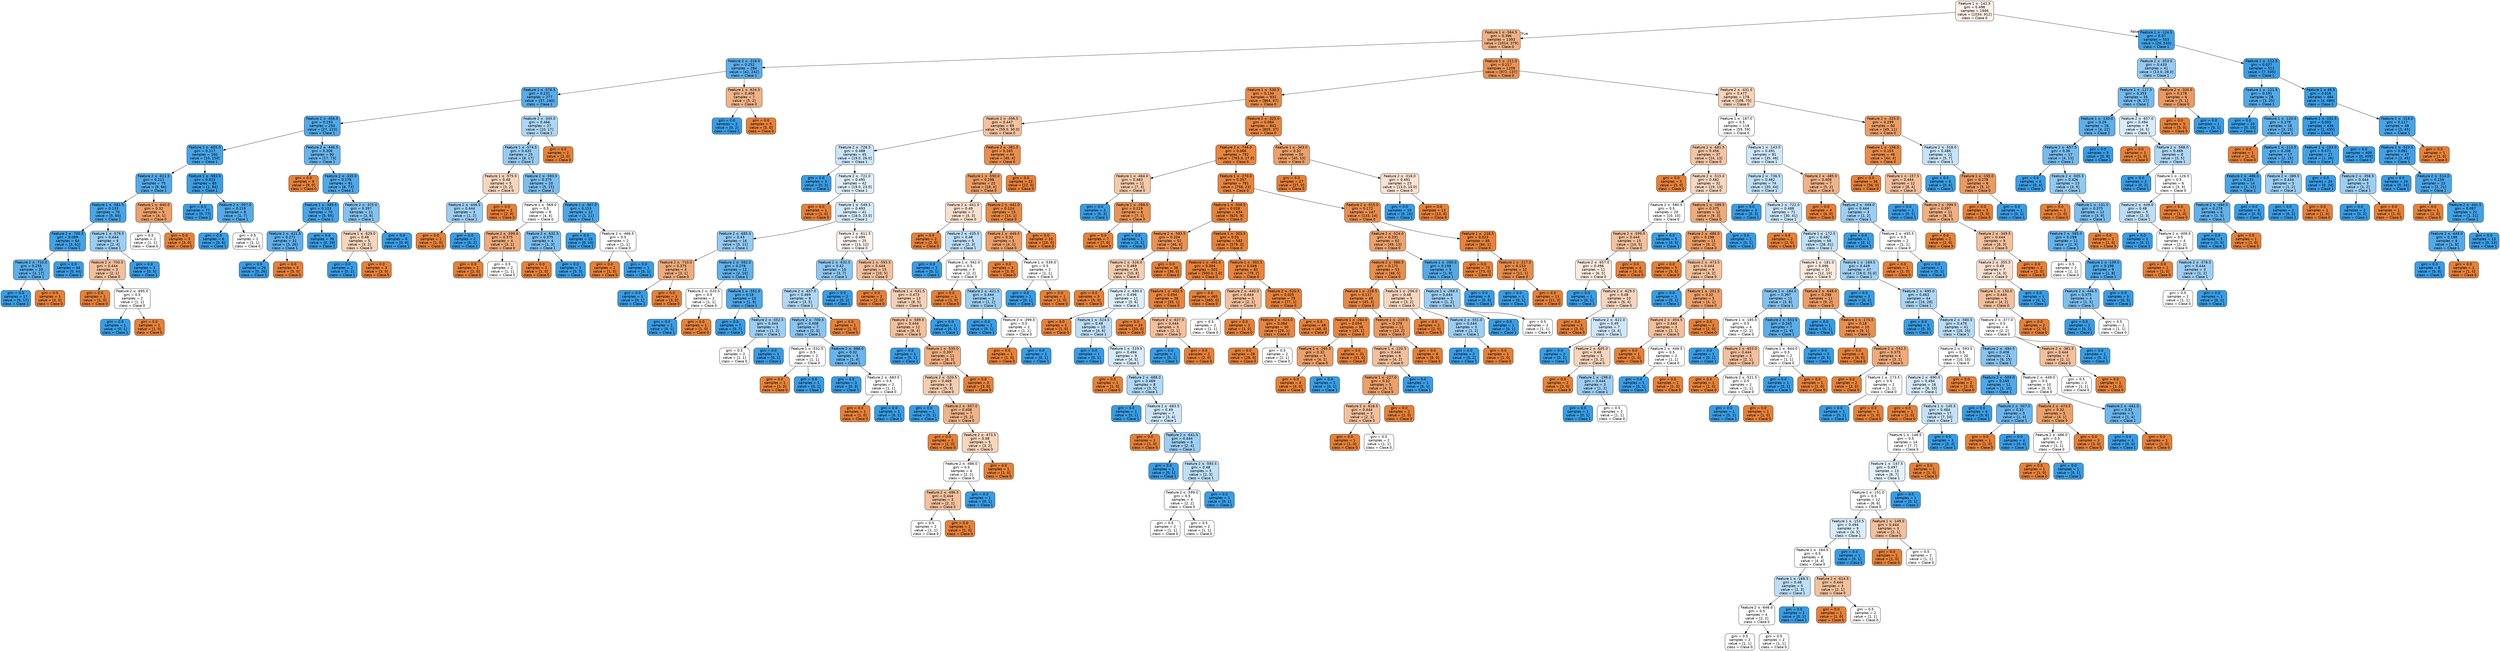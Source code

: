 digraph Tree {
node [shape=box, style="filled, rounded", color="black", fontname="helvetica"] ;
edge [fontname="helvetica"] ;
0 [label=<Feature 1 &le; -141.5<br/>gini = 0.498<br/>samples = 1946<br/>value = [1034, 912]<br/>class = Clase 0>, fillcolor="#fcf0e8"] ;
1 [label=<Feature 1 &le; -564.5<br/>gini = 0.396<br/>samples = 1393<br/>value = [1014, 379]<br/>class = Clase 0>, fillcolor="#efb083"] ;
0 -> 1 [labeldistance=2.5, labelangle=45, headlabel="True"] ;
2 [label=<Feature 2 &le; -318.0<br/>gini = 0.252<br/>samples = 284<br/>value = [42, 242]<br/>class = Clase 1>, fillcolor="#5baeea"] ;
1 -> 2 ;
3 [label=<Feature 1 &le; -576.5<br/>gini = 0.231<br/>samples = 277<br/>value = [37, 240]<br/>class = Clase 1>, fillcolor="#58ace9"] ;
2 -> 3 ;
4 [label=<Feature 2 &le; -456.5<br/>gini = 0.193<br/>samples = 250<br/>value = [27, 223]<br/>class = Clase 1>, fillcolor="#51a9e8"] ;
3 -> 4 ;
5 [label=<Feature 2 &le; -605.0<br/>gini = 0.117<br/>samples = 160<br/>value = [10, 150]<br/>class = Clase 1>, fillcolor="#46a4e7"] ;
4 -> 5 ;
6 [label=<Feature 2 &le; -611.5<br/>gini = 0.211<br/>samples = 75<br/>value = [9, 66]<br/>class = Clase 1>, fillcolor="#54aae9"] ;
5 -> 6 ;
7 [label=<Feature 1 &le; -581.5<br/>gini = 0.133<br/>samples = 70<br/>value = [5, 65]<br/>class = Clase 1>, fillcolor="#48a5e7"] ;
6 -> 7 ;
8 [label=<Feature 2 &le; -700.5<br/>gini = 0.089<br/>samples = 64<br/>value = [3, 61]<br/>class = Clase 1>, fillcolor="#43a2e6"] ;
7 -> 8 ;
9 [label=<Feature 2 &le; -710.0<br/>gini = 0.255<br/>samples = 20<br/>value = [3, 17]<br/>class = Clase 1>, fillcolor="#5caeea"] ;
8 -> 9 ;
10 [label=<gini = 0.0<br/>samples = 17<br/>value = [0, 17]<br/>class = Clase 1>, fillcolor="#399de5"] ;
9 -> 10 ;
11 [label=<gini = 0.0<br/>samples = 3<br/>value = [3, 0]<br/>class = Clase 0>, fillcolor="#e58139"] ;
9 -> 11 ;
12 [label=<gini = 0.0<br/>samples = 44<br/>value = [0, 44]<br/>class = Clase 1>, fillcolor="#399de5"] ;
8 -> 12 ;
13 [label=<Feature 1 &le; -579.5<br/>gini = 0.444<br/>samples = 6<br/>value = [2, 4]<br/>class = Clase 1>, fillcolor="#9ccef2"] ;
7 -> 13 ;
14 [label=<Feature 2 &le; -700.5<br/>gini = 0.444<br/>samples = 3<br/>value = [2, 1]<br/>class = Clase 0>, fillcolor="#f2c09c"] ;
13 -> 14 ;
15 [label=<gini = 0.0<br/>samples = 1<br/>value = [1, 0]<br/>class = Clase 0>, fillcolor="#e58139"] ;
14 -> 15 ;
16 [label=<Feature 2 &le; -695.0<br/>gini = 0.5<br/>samples = 2<br/>value = [1, 1]<br/>class = Clase 0>, fillcolor="#ffffff"] ;
14 -> 16 ;
17 [label=<gini = 0.0<br/>samples = 1<br/>value = [0, 1]<br/>class = Clase 1>, fillcolor="#399de5"] ;
16 -> 17 ;
18 [label=<gini = 0.0<br/>samples = 1<br/>value = [1, 0]<br/>class = Clase 0>, fillcolor="#e58139"] ;
16 -> 18 ;
19 [label=<gini = 0.0<br/>samples = 3<br/>value = [0, 3]<br/>class = Clase 1>, fillcolor="#399de5"] ;
13 -> 19 ;
20 [label=<Feature 1 &le; -640.0<br/>gini = 0.32<br/>samples = 5<br/>value = [4, 1]<br/>class = Clase 0>, fillcolor="#eca06a"] ;
6 -> 20 ;
21 [label=<gini = 0.5<br/>samples = 2<br/>value = [1, 1]<br/>class = Clase 0>, fillcolor="#ffffff"] ;
20 -> 21 ;
22 [label=<gini = 0.0<br/>samples = 3<br/>value = [3, 0]<br/>class = Clase 0>, fillcolor="#e58139"] ;
20 -> 22 ;
23 [label=<Feature 1 &le; -583.5<br/>gini = 0.023<br/>samples = 85<br/>value = [1, 84]<br/>class = Clase 1>, fillcolor="#3b9ee5"] ;
5 -> 23 ;
24 [label=<gini = 0.0<br/>samples = 77<br/>value = [0, 77]<br/>class = Clase 1>, fillcolor="#399de5"] ;
23 -> 24 ;
25 [label=<Feature 2 &le; -507.0<br/>gini = 0.219<br/>samples = 8<br/>value = [1, 7]<br/>class = Clase 1>, fillcolor="#55abe9"] ;
23 -> 25 ;
26 [label=<gini = 0.0<br/>samples = 6<br/>value = [0, 6]<br/>class = Clase 1>, fillcolor="#399de5"] ;
25 -> 26 ;
27 [label=<gini = 0.5<br/>samples = 2<br/>value = [1, 1]<br/>class = Clase 0>, fillcolor="#ffffff"] ;
25 -> 27 ;
28 [label=<Feature 2 &le; -446.5<br/>gini = 0.306<br/>samples = 90<br/>value = [17, 73]<br/>class = Clase 1>, fillcolor="#67b4eb"] ;
4 -> 28 ;
29 [label=<gini = 0.0<br/>samples = 9<br/>value = [9, 0]<br/>class = Clase 0>, fillcolor="#e58139"] ;
28 -> 29 ;
30 [label=<Feature 2 &le; -335.0<br/>gini = 0.178<br/>samples = 81<br/>value = [8, 73]<br/>class = Clase 1>, fillcolor="#4fa8e8"] ;
28 -> 30 ;
31 [label=<Feature 2 &le; -399.5<br/>gini = 0.133<br/>samples = 70<br/>value = [5, 65]<br/>class = Clase 1>, fillcolor="#48a5e7"] ;
30 -> 31 ;
32 [label=<Feature 2 &le; -421.5<br/>gini = 0.271<br/>samples = 31<br/>value = [5, 26]<br/>class = Clase 1>, fillcolor="#5fb0ea"] ;
31 -> 32 ;
33 [label=<gini = 0.0<br/>samples = 26<br/>value = [0, 26]<br/>class = Clase 1>, fillcolor="#399de5"] ;
32 -> 33 ;
34 [label=<gini = 0.0<br/>samples = 5<br/>value = [5, 0]<br/>class = Clase 0>, fillcolor="#e58139"] ;
32 -> 34 ;
35 [label=<gini = 0.0<br/>samples = 39<br/>value = [0, 39]<br/>class = Clase 1>, fillcolor="#399de5"] ;
31 -> 35 ;
36 [label=<Feature 2 &le; -325.0<br/>gini = 0.397<br/>samples = 11<br/>value = [3, 8]<br/>class = Clase 1>, fillcolor="#83c2ef"] ;
30 -> 36 ;
37 [label=<Feature 1 &le; -629.0<br/>gini = 0.48<br/>samples = 5<br/>value = [3, 2]<br/>class = Clase 0>, fillcolor="#f6d5bd"] ;
36 -> 37 ;
38 [label=<gini = 0.0<br/>samples = 2<br/>value = [0, 2]<br/>class = Clase 1>, fillcolor="#399de5"] ;
37 -> 38 ;
39 [label=<gini = 0.0<br/>samples = 3<br/>value = [3, 0]<br/>class = Clase 0>, fillcolor="#e58139"] ;
37 -> 39 ;
40 [label=<gini = 0.0<br/>samples = 6<br/>value = [0, 6]<br/>class = Clase 1>, fillcolor="#399de5"] ;
36 -> 40 ;
41 [label=<Feature 2 &le; -345.0<br/>gini = 0.466<br/>samples = 27<br/>value = [10, 17]<br/>class = Clase 1>, fillcolor="#add7f4"] ;
3 -> 41 ;
42 [label=<Feature 1 &le; -574.5<br/>gini = 0.435<br/>samples = 25<br/>value = [8, 17]<br/>class = Clase 1>, fillcolor="#96cbf1"] ;
41 -> 42 ;
43 [label=<Feature 1 &le; -575.5<br/>gini = 0.48<br/>samples = 5<br/>value = [3, 2]<br/>class = Clase 0>, fillcolor="#f6d5bd"] ;
42 -> 43 ;
44 [label=<Feature 2 &le; -446.5<br/>gini = 0.444<br/>samples = 3<br/>value = [1, 2]<br/>class = Clase 1>, fillcolor="#9ccef2"] ;
43 -> 44 ;
45 [label=<gini = 0.0<br/>samples = 1<br/>value = [1, 0]<br/>class = Clase 0>, fillcolor="#e58139"] ;
44 -> 45 ;
46 [label=<gini = 0.0<br/>samples = 2<br/>value = [0, 2]<br/>class = Clase 1>, fillcolor="#399de5"] ;
44 -> 46 ;
47 [label=<gini = 0.0<br/>samples = 2<br/>value = [2, 0]<br/>class = Clase 0>, fillcolor="#e58139"] ;
43 -> 47 ;
48 [label=<Feature 2 &le; -593.5<br/>gini = 0.375<br/>samples = 20<br/>value = [5, 15]<br/>class = Clase 1>, fillcolor="#7bbeee"] ;
42 -> 48 ;
49 [label=<Feature 1 &le; -569.0<br/>gini = 0.5<br/>samples = 8<br/>value = [4, 4]<br/>class = Clase 0>, fillcolor="#ffffff"] ;
48 -> 49 ;
50 [label=<Feature 2 &le; -599.0<br/>gini = 0.375<br/>samples = 4<br/>value = [3, 1]<br/>class = Clase 0>, fillcolor="#eeab7b"] ;
49 -> 50 ;
51 [label=<gini = 0.0<br/>samples = 2<br/>value = [2, 0]<br/>class = Clase 0>, fillcolor="#e58139"] ;
50 -> 51 ;
52 [label=<gini = 0.5<br/>samples = 2<br/>value = [1, 1]<br/>class = Clase 0>, fillcolor="#ffffff"] ;
50 -> 52 ;
53 [label=<Feature 2 &le; -632.5<br/>gini = 0.375<br/>samples = 4<br/>value = [1, 3]<br/>class = Clase 1>, fillcolor="#7bbeee"] ;
49 -> 53 ;
54 [label=<gini = 0.0<br/>samples = 1<br/>value = [1, 0]<br/>class = Clase 0>, fillcolor="#e58139"] ;
53 -> 54 ;
55 [label=<gini = 0.0<br/>samples = 3<br/>value = [0, 3]<br/>class = Clase 1>, fillcolor="#399de5"] ;
53 -> 55 ;
56 [label=<Feature 1 &le; -567.0<br/>gini = 0.153<br/>samples = 12<br/>value = [1, 11]<br/>class = Clase 1>, fillcolor="#4ba6e7"] ;
48 -> 56 ;
57 [label=<gini = 0.0<br/>samples = 10<br/>value = [0, 10]<br/>class = Clase 1>, fillcolor="#399de5"] ;
56 -> 57 ;
58 [label=<Feature 2 &le; -466.5<br/>gini = 0.5<br/>samples = 2<br/>value = [1, 1]<br/>class = Clase 0>, fillcolor="#ffffff"] ;
56 -> 58 ;
59 [label=<gini = 0.0<br/>samples = 1<br/>value = [1, 0]<br/>class = Clase 0>, fillcolor="#e58139"] ;
58 -> 59 ;
60 [label=<gini = 0.0<br/>samples = 1<br/>value = [0, 1]<br/>class = Clase 1>, fillcolor="#399de5"] ;
58 -> 60 ;
61 [label=<gini = 0.0<br/>samples = 2<br/>value = [2, 0]<br/>class = Clase 0>, fillcolor="#e58139"] ;
41 -> 61 ;
62 [label=<Feature 1 &le; -624.5<br/>gini = 0.408<br/>samples = 7<br/>value = [5, 2]<br/>class = Clase 0>, fillcolor="#efb388"] ;
2 -> 62 ;
63 [label=<gini = 0.0<br/>samples = 2<br/>value = [0, 2]<br/>class = Clase 1>, fillcolor="#399de5"] ;
62 -> 63 ;
64 [label=<gini = 0.0<br/>samples = 5<br/>value = [5, 0]<br/>class = Clase 0>, fillcolor="#e58139"] ;
62 -> 64 ;
65 [label=<Feature 1 &le; -211.5<br/>gini = 0.217<br/>samples = 1109<br/>value = [972, 137]<br/>class = Clase 0>, fillcolor="#e99355"] ;
1 -> 65 ;
66 [label=<Feature 1 &le; -530.5<br/>gini = 0.134<br/>samples = 931<br/>value = [864, 67]<br/>class = Clase 0>, fillcolor="#e78b48"] ;
65 -> 66 ;
67 [label=<Feature 2 &le; -456.5<br/>gini = 0.447<br/>samples = 89<br/>value = [59.0, 30.0]<br/>class = Clase 0>, fillcolor="#f2c19e"] ;
66 -> 67 ;
68 [label=<Feature 2 &le; -728.5<br/>gini = 0.488<br/>samples = 45<br/>value = [19.0, 26.0]<br/>class = Clase 1>, fillcolor="#cae5f8"] ;
67 -> 68 ;
69 [label=<gini = 0.0<br/>samples = 3<br/>value = [0, 3]<br/>class = Clase 1>, fillcolor="#399de5"] ;
68 -> 69 ;
70 [label=<Feature 2 &le; -722.0<br/>gini = 0.495<br/>samples = 42<br/>value = [19.0, 23.0]<br/>class = Clase 1>, fillcolor="#ddeefa"] ;
68 -> 70 ;
71 [label=<gini = 0.0<br/>samples = 1<br/>value = [1, 0]<br/>class = Clase 0>, fillcolor="#e58139"] ;
70 -> 71 ;
72 [label=<Feature 1 &le; -549.5<br/>gini = 0.493<br/>samples = 41<br/>value = [18.0, 23.0]<br/>class = Clase 1>, fillcolor="#d4eaf9"] ;
70 -> 72 ;
73 [label=<Feature 2 &le; -685.0<br/>gini = 0.43<br/>samples = 16<br/>value = [5, 11]<br/>class = Clase 1>, fillcolor="#93caf1"] ;
72 -> 73 ;
74 [label=<Feature 2 &le; -710.0<br/>gini = 0.375<br/>samples = 4<br/>value = [3, 1]<br/>class = Clase 0>, fillcolor="#eeab7b"] ;
73 -> 74 ;
75 [label=<gini = 0.0<br/>samples = 1<br/>value = [0, 1]<br/>class = Clase 1>, fillcolor="#399de5"] ;
74 -> 75 ;
76 [label=<gini = 0.0<br/>samples = 3<br/>value = [3, 0]<br/>class = Clase 0>, fillcolor="#e58139"] ;
74 -> 76 ;
77 [label=<Feature 1 &le; -562.0<br/>gini = 0.278<br/>samples = 12<br/>value = [2, 10]<br/>class = Clase 1>, fillcolor="#61b1ea"] ;
73 -> 77 ;
78 [label=<Feature 2 &le; -520.5<br/>gini = 0.5<br/>samples = 2<br/>value = [1, 1]<br/>class = Clase 0>, fillcolor="#ffffff"] ;
77 -> 78 ;
79 [label=<gini = 0.0<br/>samples = 1<br/>value = [0, 1]<br/>class = Clase 1>, fillcolor="#399de5"] ;
78 -> 79 ;
80 [label=<gini = 0.0<br/>samples = 1<br/>value = [1, 0]<br/>class = Clase 0>, fillcolor="#e58139"] ;
78 -> 80 ;
81 [label=<Feature 1 &le; -551.0<br/>gini = 0.18<br/>samples = 10<br/>value = [1, 9]<br/>class = Clase 1>, fillcolor="#4fa8e8"] ;
77 -> 81 ;
82 [label=<gini = 0.0<br/>samples = 7<br/>value = [0, 7]<br/>class = Clase 1>, fillcolor="#399de5"] ;
81 -> 82 ;
83 [label=<Feature 2 &le; -552.5<br/>gini = 0.444<br/>samples = 3<br/>value = [1, 2]<br/>class = Clase 1>, fillcolor="#9ccef2"] ;
81 -> 83 ;
84 [label=<gini = 0.5<br/>samples = 2<br/>value = [1, 1]<br/>class = Clase 0>, fillcolor="#ffffff"] ;
83 -> 84 ;
85 [label=<gini = 0.0<br/>samples = 1<br/>value = [0, 1]<br/>class = Clase 1>, fillcolor="#399de5"] ;
83 -> 85 ;
86 [label=<Feature 2 &le; -611.5<br/>gini = 0.499<br/>samples = 25<br/>value = [13, 12]<br/>class = Clase 0>, fillcolor="#fdf5f0"] ;
72 -> 86 ;
87 [label=<Feature 2 &le; -632.5<br/>gini = 0.42<br/>samples = 10<br/>value = [3, 7]<br/>class = Clase 1>, fillcolor="#8ec7f0"] ;
86 -> 87 ;
88 [label=<Feature 2 &le; -657.0<br/>gini = 0.469<br/>samples = 8<br/>value = [3, 5]<br/>class = Clase 1>, fillcolor="#b0d8f5"] ;
87 -> 88 ;
89 [label=<Feature 2 &le; -700.5<br/>gini = 0.408<br/>samples = 7<br/>value = [2, 5]<br/>class = Clase 1>, fillcolor="#88c4ef"] ;
88 -> 89 ;
90 [label=<Feature 1 &le; -532.5<br/>gini = 0.5<br/>samples = 2<br/>value = [1, 1]<br/>class = Clase 0>, fillcolor="#ffffff"] ;
89 -> 90 ;
91 [label=<gini = 0.0<br/>samples = 1<br/>value = [1, 0]<br/>class = Clase 0>, fillcolor="#e58139"] ;
90 -> 91 ;
92 [label=<gini = 0.0<br/>samples = 1<br/>value = [0, 1]<br/>class = Clase 1>, fillcolor="#399de5"] ;
90 -> 92 ;
93 [label=<Feature 2 &le; -688.0<br/>gini = 0.32<br/>samples = 5<br/>value = [1, 4]<br/>class = Clase 1>, fillcolor="#6ab6ec"] ;
89 -> 93 ;
94 [label=<gini = 0.0<br/>samples = 3<br/>value = [0, 3]<br/>class = Clase 1>, fillcolor="#399de5"] ;
93 -> 94 ;
95 [label=<Feature 2 &le; -683.5<br/>gini = 0.5<br/>samples = 2<br/>value = [1, 1]<br/>class = Clase 0>, fillcolor="#ffffff"] ;
93 -> 95 ;
96 [label=<gini = 0.0<br/>samples = 1<br/>value = [1, 0]<br/>class = Clase 0>, fillcolor="#e58139"] ;
95 -> 96 ;
97 [label=<gini = 0.0<br/>samples = 1<br/>value = [0, 1]<br/>class = Clase 1>, fillcolor="#399de5"] ;
95 -> 97 ;
98 [label=<gini = 0.0<br/>samples = 1<br/>value = [1, 0]<br/>class = Clase 0>, fillcolor="#e58139"] ;
88 -> 98 ;
99 [label=<gini = 0.0<br/>samples = 2<br/>value = [0, 2]<br/>class = Clase 1>, fillcolor="#399de5"] ;
87 -> 99 ;
100 [label=<Feature 2 &le; -593.5<br/>gini = 0.444<br/>samples = 15<br/>value = [10, 5]<br/>class = Clase 0>, fillcolor="#f2c09c"] ;
86 -> 100 ;
101 [label=<gini = 0.0<br/>samples = 2<br/>value = [2, 0]<br/>class = Clase 0>, fillcolor="#e58139"] ;
100 -> 101 ;
102 [label=<Feature 1 &le; -531.5<br/>gini = 0.473<br/>samples = 13<br/>value = [8, 5]<br/>class = Clase 0>, fillcolor="#f5d0b5"] ;
100 -> 102 ;
103 [label=<Feature 2 &le; -589.0<br/>gini = 0.444<br/>samples = 12<br/>value = [8, 4]<br/>class = Clase 0>, fillcolor="#f2c09c"] ;
102 -> 103 ;
104 [label=<gini = 0.0<br/>samples = 1<br/>value = [0, 1]<br/>class = Clase 1>, fillcolor="#399de5"] ;
103 -> 104 ;
105 [label=<Feature 1 &le; -535.0<br/>gini = 0.397<br/>samples = 11<br/>value = [8, 3]<br/>class = Clase 0>, fillcolor="#efb083"] ;
103 -> 105 ;
106 [label=<Feature 2 &le; -520.5<br/>gini = 0.469<br/>samples = 8<br/>value = [5, 3]<br/>class = Clase 0>, fillcolor="#f5cdb0"] ;
105 -> 106 ;
107 [label=<gini = 0.0<br/>samples = 1<br/>value = [0, 1]<br/>class = Clase 1>, fillcolor="#399de5"] ;
106 -> 107 ;
108 [label=<Feature 2 &le; -507.0<br/>gini = 0.408<br/>samples = 7<br/>value = [5, 2]<br/>class = Clase 0>, fillcolor="#efb388"] ;
106 -> 108 ;
109 [label=<gini = 0.0<br/>samples = 2<br/>value = [2, 0]<br/>class = Clase 0>, fillcolor="#e58139"] ;
108 -> 109 ;
110 [label=<Feature 2 &le; -473.5<br/>gini = 0.48<br/>samples = 5<br/>value = [3, 2]<br/>class = Clase 0>, fillcolor="#f6d5bd"] ;
108 -> 110 ;
111 [label=<Feature 2 &le; -486.0<br/>gini = 0.5<br/>samples = 4<br/>value = [2, 2]<br/>class = Clase 0>, fillcolor="#ffffff"] ;
110 -> 111 ;
112 [label=<Feature 2 &le; -496.5<br/>gini = 0.444<br/>samples = 3<br/>value = [2, 1]<br/>class = Clase 0>, fillcolor="#f2c09c"] ;
111 -> 112 ;
113 [label=<gini = 0.5<br/>samples = 2<br/>value = [1, 1]<br/>class = Clase 0>, fillcolor="#ffffff"] ;
112 -> 113 ;
114 [label=<gini = 0.0<br/>samples = 1<br/>value = [1, 0]<br/>class = Clase 0>, fillcolor="#e58139"] ;
112 -> 114 ;
115 [label=<gini = 0.0<br/>samples = 1<br/>value = [0, 1]<br/>class = Clase 1>, fillcolor="#399de5"] ;
111 -> 115 ;
116 [label=<gini = 0.0<br/>samples = 1<br/>value = [1, 0]<br/>class = Clase 0>, fillcolor="#e58139"] ;
110 -> 116 ;
117 [label=<gini = 0.0<br/>samples = 3<br/>value = [3, 0]<br/>class = Clase 0>, fillcolor="#e58139"] ;
105 -> 117 ;
118 [label=<gini = 0.0<br/>samples = 1<br/>value = [0, 1]<br/>class = Clase 1>, fillcolor="#399de5"] ;
102 -> 118 ;
119 [label=<Feature 2 &le; -381.5<br/>gini = 0.165<br/>samples = 44<br/>value = [40, 4]<br/>class = Clase 0>, fillcolor="#e88e4d"] ;
67 -> 119 ;
120 [label=<Feature 1 &le; -550.0<br/>gini = 0.298<br/>samples = 22<br/>value = [18, 4]<br/>class = Clase 0>, fillcolor="#eb9d65"] ;
119 -> 120 ;
121 [label=<Feature 2 &le; -441.5<br/>gini = 0.49<br/>samples = 7<br/>value = [4, 3]<br/>class = Clase 0>, fillcolor="#f8e0ce"] ;
120 -> 121 ;
122 [label=<gini = 0.0<br/>samples = 2<br/>value = [2, 0]<br/>class = Clase 0>, fillcolor="#e58139"] ;
121 -> 122 ;
123 [label=<Feature 2 &le; -435.5<br/>gini = 0.48<br/>samples = 5<br/>value = [2, 3]<br/>class = Clase 1>, fillcolor="#bddef6"] ;
121 -> 123 ;
124 [label=<gini = 0.0<br/>samples = 1<br/>value = [0, 1]<br/>class = Clase 1>, fillcolor="#399de5"] ;
123 -> 124 ;
125 [label=<Feature 1 &le; -562.0<br/>gini = 0.5<br/>samples = 4<br/>value = [2, 2]<br/>class = Clase 0>, fillcolor="#ffffff"] ;
123 -> 125 ;
126 [label=<gini = 0.0<br/>samples = 1<br/>value = [1, 0]<br/>class = Clase 0>, fillcolor="#e58139"] ;
125 -> 126 ;
127 [label=<Feature 2 &le; -421.5<br/>gini = 0.444<br/>samples = 3<br/>value = [1, 2]<br/>class = Clase 1>, fillcolor="#9ccef2"] ;
125 -> 127 ;
128 [label=<gini = 0.0<br/>samples = 1<br/>value = [0, 1]<br/>class = Clase 1>, fillcolor="#399de5"] ;
127 -> 128 ;
129 [label=<Feature 2 &le; -399.5<br/>gini = 0.5<br/>samples = 2<br/>value = [1, 1]<br/>class = Clase 0>, fillcolor="#ffffff"] ;
127 -> 129 ;
130 [label=<gini = 0.0<br/>samples = 1<br/>value = [1, 0]<br/>class = Clase 0>, fillcolor="#e58139"] ;
129 -> 130 ;
131 [label=<gini = 0.0<br/>samples = 1<br/>value = [0, 1]<br/>class = Clase 1>, fillcolor="#399de5"] ;
129 -> 131 ;
132 [label=<Feature 2 &le; -441.0<br/>gini = 0.124<br/>samples = 15<br/>value = [14, 1]<br/>class = Clase 0>, fillcolor="#e78a47"] ;
120 -> 132 ;
133 [label=<Feature 2 &le; -446.5<br/>gini = 0.32<br/>samples = 5<br/>value = [4, 1]<br/>class = Clase 0>, fillcolor="#eca06a"] ;
132 -> 133 ;
134 [label=<gini = 0.0<br/>samples = 3<br/>value = [3, 0]<br/>class = Clase 0>, fillcolor="#e58139"] ;
133 -> 134 ;
135 [label=<Feature 1 &le; -539.0<br/>gini = 0.5<br/>samples = 2<br/>value = [1, 1]<br/>class = Clase 0>, fillcolor="#ffffff"] ;
133 -> 135 ;
136 [label=<gini = 0.0<br/>samples = 1<br/>value = [0, 1]<br/>class = Clase 1>, fillcolor="#399de5"] ;
135 -> 136 ;
137 [label=<gini = 0.0<br/>samples = 1<br/>value = [1, 0]<br/>class = Clase 0>, fillcolor="#e58139"] ;
135 -> 137 ;
138 [label=<gini = 0.0<br/>samples = 10<br/>value = [10, 0]<br/>class = Clase 0>, fillcolor="#e58139"] ;
132 -> 138 ;
139 [label=<gini = 0.0<br/>samples = 22<br/>value = [22, 0]<br/>class = Clase 0>, fillcolor="#e58139"] ;
119 -> 139 ;
140 [label=<Feature 2 &le; -325.0<br/>gini = 0.084<br/>samples = 842<br/>value = [805, 37]<br/>class = Clase 0>, fillcolor="#e68742"] ;
66 -> 140 ;
141 [label=<Feature 2 &le; -744.0<br/>gini = 0.066<br/>samples = 792<br/>value = [765.0, 27.0]<br/>class = Clase 0>, fillcolor="#e68540"] ;
140 -> 141 ;
142 [label=<Feature 1 &le; -464.0<br/>gini = 0.463<br/>samples = 11<br/>value = [7, 4]<br/>class = Clase 0>, fillcolor="#f4c9aa"] ;
141 -> 142 ;
143 [label=<gini = 0.0<br/>samples = 3<br/>value = [0, 3]<br/>class = Clase 1>, fillcolor="#399de5"] ;
142 -> 143 ;
144 [label=<Feature 1 &le; -289.5<br/>gini = 0.219<br/>samples = 8<br/>value = [7, 1]<br/>class = Clase 0>, fillcolor="#e99355"] ;
142 -> 144 ;
145 [label=<gini = 0.0<br/>samples = 7<br/>value = [7, 0]<br/>class = Clase 0>, fillcolor="#e58139"] ;
144 -> 145 ;
146 [label=<gini = 0.0<br/>samples = 1<br/>value = [0, 1]<br/>class = Clase 1>, fillcolor="#399de5"] ;
144 -> 146 ;
147 [label=<Feature 1 &le; -270.0<br/>gini = 0.057<br/>samples = 781<br/>value = [758, 23]<br/>class = Clase 0>, fillcolor="#e6853f"] ;
141 -> 147 ;
148 [label=<Feature 1 &le; -509.5<br/>gini = 0.028<br/>samples = 634<br/>value = [625, 9]<br/>class = Clase 0>, fillcolor="#e5833c"] ;
147 -> 148 ;
149 [label=<Feature 2 &le; -583.5<br/>gini = 0.204<br/>samples = 52<br/>value = [46, 6]<br/>class = Clase 0>, fillcolor="#e89153"] ;
148 -> 149 ;
150 [label=<Feature 1 &le; -526.0<br/>gini = 0.469<br/>samples = 16<br/>value = [10, 6]<br/>class = Clase 0>, fillcolor="#f5cdb0"] ;
149 -> 150 ;
151 [label=<gini = 0.0<br/>samples = 5<br/>value = [5, 0]<br/>class = Clase 0>, fillcolor="#e58139"] ;
150 -> 151 ;
152 [label=<Feature 2 &le; -690.0<br/>gini = 0.496<br/>samples = 11<br/>value = [5, 6]<br/>class = Clase 1>, fillcolor="#deeffb"] ;
150 -> 152 ;
153 [label=<gini = 0.0<br/>samples = 1<br/>value = [1, 0]<br/>class = Clase 0>, fillcolor="#e58139"] ;
152 -> 153 ;
154 [label=<Feature 1 &le; -524.5<br/>gini = 0.48<br/>samples = 10<br/>value = [4, 6]<br/>class = Clase 1>, fillcolor="#bddef6"] ;
152 -> 154 ;
155 [label=<gini = 0.0<br/>samples = 1<br/>value = [0, 1]<br/>class = Clase 1>, fillcolor="#399de5"] ;
154 -> 155 ;
156 [label=<Feature 1 &le; -519.5<br/>gini = 0.494<br/>samples = 9<br/>value = [4, 5]<br/>class = Clase 1>, fillcolor="#d7ebfa"] ;
154 -> 156 ;
157 [label=<gini = 0.0<br/>samples = 1<br/>value = [1, 0]<br/>class = Clase 0>, fillcolor="#e58139"] ;
156 -> 157 ;
158 [label=<Feature 2 &le; -688.0<br/>gini = 0.469<br/>samples = 8<br/>value = [3, 5]<br/>class = Clase 1>, fillcolor="#b0d8f5"] ;
156 -> 158 ;
159 [label=<gini = 0.0<br/>samples = 1<br/>value = [0, 1]<br/>class = Clase 1>, fillcolor="#399de5"] ;
158 -> 159 ;
160 [label=<Feature 2 &le; -683.5<br/>gini = 0.49<br/>samples = 7<br/>value = [3, 4]<br/>class = Clase 1>, fillcolor="#cee6f8"] ;
158 -> 160 ;
161 [label=<gini = 0.0<br/>samples = 1<br/>value = [1, 0]<br/>class = Clase 0>, fillcolor="#e58139"] ;
160 -> 161 ;
162 [label=<Feature 2 &le; -641.5<br/>gini = 0.444<br/>samples = 6<br/>value = [2, 4]<br/>class = Clase 1>, fillcolor="#9ccef2"] ;
160 -> 162 ;
163 [label=<gini = 0.0<br/>samples = 1<br/>value = [0, 1]<br/>class = Clase 1>, fillcolor="#399de5"] ;
162 -> 163 ;
164 [label=<Feature 2 &le; -593.5<br/>gini = 0.48<br/>samples = 5<br/>value = [2, 3]<br/>class = Clase 1>, fillcolor="#bddef6"] ;
162 -> 164 ;
165 [label=<Feature 2 &le; -599.0<br/>gini = 0.5<br/>samples = 4<br/>value = [2, 2]<br/>class = Clase 0>, fillcolor="#ffffff"] ;
164 -> 165 ;
166 [label=<gini = 0.5<br/>samples = 2<br/>value = [1, 1]<br/>class = Clase 0>, fillcolor="#ffffff"] ;
165 -> 166 ;
167 [label=<gini = 0.5<br/>samples = 2<br/>value = [1, 1]<br/>class = Clase 0>, fillcolor="#ffffff"] ;
165 -> 167 ;
168 [label=<gini = 0.0<br/>samples = 1<br/>value = [0, 1]<br/>class = Clase 1>, fillcolor="#399de5"] ;
164 -> 168 ;
169 [label=<gini = 0.0<br/>samples = 36<br/>value = [36, 0]<br/>class = Clase 0>, fillcolor="#e58139"] ;
149 -> 169 ;
170 [label=<Feature 1 &le; -303.5<br/>gini = 0.01<br/>samples = 582<br/>value = [579, 3]<br/>class = Clase 0>, fillcolor="#e5823a"] ;
148 -> 170 ;
171 [label=<Feature 1 &le; -491.5<br/>gini = 0.004<br/>samples = 501<br/>value = [500.0, 1.0]<br/>class = Clase 0>, fillcolor="#e58139"] ;
170 -> 171 ;
172 [label=<Feature 1 &le; -492.5<br/>gini = 0.054<br/>samples = 36<br/>value = [35, 1]<br/>class = Clase 0>, fillcolor="#e6853f"] ;
171 -> 172 ;
173 [label=<gini = 0.0<br/>samples = 33<br/>value = [33, 0]<br/>class = Clase 0>, fillcolor="#e58139"] ;
172 -> 173 ;
174 [label=<Feature 2 &le; -637.5<br/>gini = 0.444<br/>samples = 3<br/>value = [2, 1]<br/>class = Clase 0>, fillcolor="#f2c09c"] ;
172 -> 174 ;
175 [label=<gini = 0.0<br/>samples = 1<br/>value = [0, 1]<br/>class = Clase 1>, fillcolor="#399de5"] ;
174 -> 175 ;
176 [label=<gini = 0.0<br/>samples = 2<br/>value = [2, 0]<br/>class = Clase 0>, fillcolor="#e58139"] ;
174 -> 176 ;
177 [label=<gini = 0.0<br/>samples = 465<br/>value = [465, 0]<br/>class = Clase 0>, fillcolor="#e58139"] ;
171 -> 177 ;
178 [label=<Feature 1 &le; -302.5<br/>gini = 0.048<br/>samples = 81<br/>value = [79, 2]<br/>class = Clase 0>, fillcolor="#e6843e"] ;
170 -> 178 ;
179 [label=<Feature 2 &le; -440.0<br/>gini = 0.444<br/>samples = 3<br/>value = [2, 1]<br/>class = Clase 0>, fillcolor="#f2c09c"] ;
178 -> 179 ;
180 [label=<gini = 0.5<br/>samples = 2<br/>value = [1, 1]<br/>class = Clase 0>, fillcolor="#ffffff"] ;
179 -> 180 ;
181 [label=<gini = 0.0<br/>samples = 1<br/>value = [1, 0]<br/>class = Clase 0>, fillcolor="#e58139"] ;
179 -> 181 ;
182 [label=<Feature 2 &le; -520.5<br/>gini = 0.025<br/>samples = 78<br/>value = [77, 1]<br/>class = Clase 0>, fillcolor="#e5833c"] ;
178 -> 182 ;
183 [label=<Feature 2 &le; -524.0<br/>gini = 0.064<br/>samples = 30<br/>value = [29, 1]<br/>class = Clase 0>, fillcolor="#e68540"] ;
182 -> 183 ;
184 [label=<gini = 0.0<br/>samples = 28<br/>value = [28, 0]<br/>class = Clase 0>, fillcolor="#e58139"] ;
183 -> 184 ;
185 [label=<gini = 0.5<br/>samples = 2<br/>value = [1, 1]<br/>class = Clase 0>, fillcolor="#ffffff"] ;
183 -> 185 ;
186 [label=<gini = 0.0<br/>samples = 48<br/>value = [48, 0]<br/>class = Clase 0>, fillcolor="#e58139"] ;
182 -> 186 ;
187 [label=<Feature 2 &le; -515.0<br/>gini = 0.172<br/>samples = 147<br/>value = [133, 14]<br/>class = Clase 0>, fillcolor="#e88e4e"] ;
147 -> 187 ;
188 [label=<Feature 2 &le; -524.0<br/>gini = 0.331<br/>samples = 62<br/>value = [49, 13]<br/>class = Clase 0>, fillcolor="#eca26e"] ;
187 -> 188 ;
189 [label=<Feature 2 &le; -580.5<br/>gini = 0.171<br/>samples = 53<br/>value = [48, 5]<br/>class = Clase 0>, fillcolor="#e88e4e"] ;
188 -> 189 ;
190 [label=<Feature 1 &le; -228.5<br/>gini = 0.117<br/>samples = 48<br/>value = [45, 3]<br/>class = Clase 0>, fillcolor="#e78946"] ;
189 -> 190 ;
191 [label=<Feature 1 &le; -264.0<br/>gini = 0.054<br/>samples = 36<br/>value = [35, 1]<br/>class = Clase 0>, fillcolor="#e6853f"] ;
190 -> 191 ;
192 [label=<Feature 1 &le; -265.5<br/>gini = 0.32<br/>samples = 5<br/>value = [4, 1]<br/>class = Clase 0>, fillcolor="#eca06a"] ;
191 -> 192 ;
193 [label=<gini = 0.0<br/>samples = 4<br/>value = [4, 0]<br/>class = Clase 0>, fillcolor="#e58139"] ;
192 -> 193 ;
194 [label=<gini = 0.0<br/>samples = 1<br/>value = [0, 1]<br/>class = Clase 1>, fillcolor="#399de5"] ;
192 -> 194 ;
195 [label=<gini = 0.0<br/>samples = 31<br/>value = [31, 0]<br/>class = Clase 0>, fillcolor="#e58139"] ;
191 -> 195 ;
196 [label=<Feature 1 &le; -219.5<br/>gini = 0.278<br/>samples = 12<br/>value = [10, 2]<br/>class = Clase 0>, fillcolor="#ea9a61"] ;
190 -> 196 ;
197 [label=<Feature 1 &le; -220.5<br/>gini = 0.444<br/>samples = 6<br/>value = [4, 2]<br/>class = Clase 0>, fillcolor="#f2c09c"] ;
196 -> 197 ;
198 [label=<Feature 1 &le; -227.0<br/>gini = 0.32<br/>samples = 5<br/>value = [4, 1]<br/>class = Clase 0>, fillcolor="#eca06a"] ;
197 -> 198 ;
199 [label=<Feature 2 &le; -618.5<br/>gini = 0.444<br/>samples = 3<br/>value = [2, 1]<br/>class = Clase 0>, fillcolor="#f2c09c"] ;
198 -> 199 ;
200 [label=<gini = 0.0<br/>samples = 1<br/>value = [1, 0]<br/>class = Clase 0>, fillcolor="#e58139"] ;
199 -> 200 ;
201 [label=<gini = 0.5<br/>samples = 2<br/>value = [1, 1]<br/>class = Clase 0>, fillcolor="#ffffff"] ;
199 -> 201 ;
202 [label=<gini = 0.0<br/>samples = 2<br/>value = [2, 0]<br/>class = Clase 0>, fillcolor="#e58139"] ;
198 -> 202 ;
203 [label=<gini = 0.0<br/>samples = 1<br/>value = [0, 1]<br/>class = Clase 1>, fillcolor="#399de5"] ;
197 -> 203 ;
204 [label=<gini = 0.0<br/>samples = 6<br/>value = [6, 0]<br/>class = Clase 0>, fillcolor="#e58139"] ;
196 -> 204 ;
205 [label=<Feature 1 &le; -256.0<br/>gini = 0.48<br/>samples = 5<br/>value = [3, 2]<br/>class = Clase 0>, fillcolor="#f6d5bd"] ;
189 -> 205 ;
206 [label=<gini = 0.0<br/>samples = 2<br/>value = [2, 0]<br/>class = Clase 0>, fillcolor="#e58139"] ;
205 -> 206 ;
207 [label=<Feature 2 &le; -551.0<br/>gini = 0.444<br/>samples = 3<br/>value = [1, 2]<br/>class = Clase 1>, fillcolor="#9ccef2"] ;
205 -> 207 ;
208 [label=<gini = 0.0<br/>samples = 2<br/>value = [0, 2]<br/>class = Clase 1>, fillcolor="#399de5"] ;
207 -> 208 ;
209 [label=<gini = 0.0<br/>samples = 1<br/>value = [1, 0]<br/>class = Clase 0>, fillcolor="#e58139"] ;
207 -> 209 ;
210 [label=<Feature 1 &le; -260.0<br/>gini = 0.198<br/>samples = 9<br/>value = [1, 8]<br/>class = Clase 1>, fillcolor="#52a9e8"] ;
188 -> 210 ;
211 [label=<Feature 1 &le; -268.5<br/>gini = 0.444<br/>samples = 3<br/>value = [1, 2]<br/>class = Clase 1>, fillcolor="#9ccef2"] ;
210 -> 211 ;
212 [label=<gini = 0.0<br/>samples = 1<br/>value = [0, 1]<br/>class = Clase 1>, fillcolor="#399de5"] ;
211 -> 212 ;
213 [label=<gini = 0.5<br/>samples = 2<br/>value = [1, 1]<br/>class = Clase 0>, fillcolor="#ffffff"] ;
211 -> 213 ;
214 [label=<gini = 0.0<br/>samples = 6<br/>value = [0, 6]<br/>class = Clase 1>, fillcolor="#399de5"] ;
210 -> 214 ;
215 [label=<Feature 1 &le; -218.5<br/>gini = 0.023<br/>samples = 85<br/>value = [84, 1]<br/>class = Clase 0>, fillcolor="#e5823b"] ;
187 -> 215 ;
216 [label=<gini = 0.0<br/>samples = 73<br/>value = [73, 0]<br/>class = Clase 0>, fillcolor="#e58139"] ;
215 -> 216 ;
217 [label=<Feature 1 &le; -217.0<br/>gini = 0.153<br/>samples = 12<br/>value = [11, 1]<br/>class = Clase 0>, fillcolor="#e78c4b"] ;
215 -> 217 ;
218 [label=<gini = 0.0<br/>samples = 1<br/>value = [0, 1]<br/>class = Clase 1>, fillcolor="#399de5"] ;
217 -> 218 ;
219 [label=<gini = 0.0<br/>samples = 11<br/>value = [11, 0]<br/>class = Clase 0>, fillcolor="#e58139"] ;
217 -> 219 ;
220 [label=<Feature 1 &le; -343.0<br/>gini = 0.32<br/>samples = 50<br/>value = [40, 10]<br/>class = Clase 0>, fillcolor="#eca06a"] ;
140 -> 220 ;
221 [label=<gini = 0.0<br/>samples = 27<br/>value = [27, 0]<br/>class = Clase 0>, fillcolor="#e58139"] ;
220 -> 221 ;
222 [label=<Feature 2 &le; -318.0<br/>gini = 0.491<br/>samples = 23<br/>value = [13.0, 10.0]<br/>class = Clase 0>, fillcolor="#f9e2d1"] ;
220 -> 222 ;
223 [label=<gini = 0.0<br/>samples = 10<br/>value = [0, 10]<br/>class = Clase 1>, fillcolor="#399de5"] ;
222 -> 223 ;
224 [label=<gini = 0.0<br/>samples = 13<br/>value = [13, 0]<br/>class = Clase 0>, fillcolor="#e58139"] ;
222 -> 224 ;
225 [label=<Feature 2 &le; -431.0<br/>gini = 0.477<br/>samples = 178<br/>value = [108, 70]<br/>class = Clase 0>, fillcolor="#f6d3b9"] ;
65 -> 225 ;
226 [label=<Feature 1 &le; -187.0<br/>gini = 0.5<br/>samples = 118<br/>value = [59, 59]<br/>class = Clase 0>, fillcolor="#ffffff"] ;
225 -> 226 ;
227 [label=<Feature 2 &le; -681.5<br/>gini = 0.456<br/>samples = 37<br/>value = [24, 13]<br/>class = Clase 0>, fillcolor="#f3c5a4"] ;
226 -> 227 ;
228 [label=<gini = 0.0<br/>samples = 5<br/>value = [5, 0]<br/>class = Clase 0>, fillcolor="#e58139"] ;
227 -> 228 ;
229 [label=<Feature 2 &le; -515.0<br/>gini = 0.482<br/>samples = 32<br/>value = [19, 13]<br/>class = Clase 0>, fillcolor="#f7d7c0"] ;
227 -> 229 ;
230 [label=<Feature 2 &le; -580.5<br/>gini = 0.5<br/>samples = 20<br/>value = [10, 10]<br/>class = Clase 0>, fillcolor="#ffffff"] ;
229 -> 230 ;
231 [label=<Feature 2 &le; -599.0<br/>gini = 0.444<br/>samples = 15<br/>value = [10, 5]<br/>class = Clase 0>, fillcolor="#f2c09c"] ;
230 -> 231 ;
232 [label=<Feature 2 &le; -657.0<br/>gini = 0.496<br/>samples = 11<br/>value = [6, 5]<br/>class = Clase 0>, fillcolor="#fbeade"] ;
231 -> 232 ;
233 [label=<gini = 0.0<br/>samples = 1<br/>value = [0, 1]<br/>class = Clase 1>, fillcolor="#399de5"] ;
232 -> 233 ;
234 [label=<Feature 2 &le; -629.5<br/>gini = 0.48<br/>samples = 10<br/>value = [6, 4]<br/>class = Clase 0>, fillcolor="#f6d5bd"] ;
232 -> 234 ;
235 [label=<gini = 0.0<br/>samples = 3<br/>value = [3, 0]<br/>class = Clase 0>, fillcolor="#e58139"] ;
234 -> 235 ;
236 [label=<Feature 2 &le; -622.0<br/>gini = 0.49<br/>samples = 7<br/>value = [3, 4]<br/>class = Clase 1>, fillcolor="#cee6f8"] ;
234 -> 236 ;
237 [label=<gini = 0.0<br/>samples = 2<br/>value = [0, 2]<br/>class = Clase 1>, fillcolor="#399de5"] ;
236 -> 237 ;
238 [label=<Feature 2 &le; -605.0<br/>gini = 0.48<br/>samples = 5<br/>value = [3, 2]<br/>class = Clase 0>, fillcolor="#f6d5bd"] ;
236 -> 238 ;
239 [label=<gini = 0.0<br/>samples = 2<br/>value = [2, 0]<br/>class = Clase 0>, fillcolor="#e58139"] ;
238 -> 239 ;
240 [label=<Feature 1 &le; -198.0<br/>gini = 0.444<br/>samples = 3<br/>value = [1, 2]<br/>class = Clase 1>, fillcolor="#9ccef2"] ;
238 -> 240 ;
241 [label=<gini = 0.0<br/>samples = 1<br/>value = [0, 1]<br/>class = Clase 1>, fillcolor="#399de5"] ;
240 -> 241 ;
242 [label=<gini = 0.5<br/>samples = 2<br/>value = [1, 1]<br/>class = Clase 0>, fillcolor="#ffffff"] ;
240 -> 242 ;
243 [label=<gini = 0.0<br/>samples = 4<br/>value = [4, 0]<br/>class = Clase 0>, fillcolor="#e58139"] ;
231 -> 243 ;
244 [label=<gini = 0.0<br/>samples = 5<br/>value = [0, 5]<br/>class = Clase 1>, fillcolor="#399de5"] ;
230 -> 244 ;
245 [label=<Feature 1 &le; -189.5<br/>gini = 0.375<br/>samples = 12<br/>value = [9, 3]<br/>class = Clase 0>, fillcolor="#eeab7b"] ;
229 -> 245 ;
246 [label=<Feature 2 &le; -486.0<br/>gini = 0.298<br/>samples = 11<br/>value = [9, 2]<br/>class = Clase 0>, fillcolor="#eb9d65"] ;
245 -> 246 ;
247 [label=<gini = 0.0<br/>samples = 5<br/>value = [5, 0]<br/>class = Clase 0>, fillcolor="#e58139"] ;
246 -> 247 ;
248 [label=<Feature 2 &le; -473.5<br/>gini = 0.444<br/>samples = 6<br/>value = [4, 2]<br/>class = Clase 0>, fillcolor="#f2c09c"] ;
246 -> 248 ;
249 [label=<gini = 0.0<br/>samples = 1<br/>value = [0, 1]<br/>class = Clase 1>, fillcolor="#399de5"] ;
248 -> 249 ;
250 [label=<Feature 1 &le; -201.5<br/>gini = 0.32<br/>samples = 5<br/>value = [4, 1]<br/>class = Clase 0>, fillcolor="#eca06a"] ;
248 -> 250 ;
251 [label=<Feature 2 &le; -454.5<br/>gini = 0.444<br/>samples = 3<br/>value = [2, 1]<br/>class = Clase 0>, fillcolor="#f2c09c"] ;
250 -> 251 ;
252 [label=<gini = 0.0<br/>samples = 1<br/>value = [1, 0]<br/>class = Clase 0>, fillcolor="#e58139"] ;
251 -> 252 ;
253 [label=<Feature 2 &le; -446.5<br/>gini = 0.5<br/>samples = 2<br/>value = [1, 1]<br/>class = Clase 0>, fillcolor="#ffffff"] ;
251 -> 253 ;
254 [label=<gini = 0.0<br/>samples = 1<br/>value = [0, 1]<br/>class = Clase 1>, fillcolor="#399de5"] ;
253 -> 254 ;
255 [label=<gini = 0.0<br/>samples = 1<br/>value = [1, 0]<br/>class = Clase 0>, fillcolor="#e58139"] ;
253 -> 255 ;
256 [label=<gini = 0.0<br/>samples = 2<br/>value = [2, 0]<br/>class = Clase 0>, fillcolor="#e58139"] ;
250 -> 256 ;
257 [label=<gini = 0.0<br/>samples = 1<br/>value = [0, 1]<br/>class = Clase 1>, fillcolor="#399de5"] ;
245 -> 257 ;
258 [label=<Feature 1 &le; -143.5<br/>gini = 0.491<br/>samples = 81<br/>value = [35, 46]<br/>class = Clase 1>, fillcolor="#d0e8f9"] ;
226 -> 258 ;
259 [label=<Feature 2 &le; -736.5<br/>gini = 0.482<br/>samples = 74<br/>value = [30, 44]<br/>class = Clase 1>, fillcolor="#c0e0f7"] ;
258 -> 259 ;
260 [label=<gini = 0.0<br/>samples = 3<br/>value = [0, 3]<br/>class = Clase 1>, fillcolor="#399de5"] ;
259 -> 260 ;
261 [label=<Feature 2 &le; -722.0<br/>gini = 0.488<br/>samples = 71<br/>value = [30, 41]<br/>class = Clase 1>, fillcolor="#cae5f8"] ;
259 -> 261 ;
262 [label=<gini = 0.0<br/>samples = 2<br/>value = [2, 0]<br/>class = Clase 0>, fillcolor="#e58139"] ;
261 -> 262 ;
263 [label=<Feature 1 &le; -172.5<br/>gini = 0.482<br/>samples = 69<br/>value = [28, 41]<br/>class = Clase 1>, fillcolor="#c0e0f7"] ;
261 -> 263 ;
264 [label=<Feature 1 &le; -181.0<br/>gini = 0.496<br/>samples = 22<br/>value = [12, 10]<br/>class = Clase 0>, fillcolor="#fbeade"] ;
263 -> 264 ;
265 [label=<Feature 1 &le; -184.0<br/>gini = 0.397<br/>samples = 11<br/>value = [3, 8]<br/>class = Clase 1>, fillcolor="#83c2ef"] ;
264 -> 265 ;
266 [label=<Feature 1 &le; -185.5<br/>gini = 0.5<br/>samples = 4<br/>value = [2, 2]<br/>class = Clase 0>, fillcolor="#ffffff"] ;
265 -> 266 ;
267 [label=<gini = 0.0<br/>samples = 1<br/>value = [0, 1]<br/>class = Clase 1>, fillcolor="#399de5"] ;
266 -> 267 ;
268 [label=<Feature 2 &le; -653.0<br/>gini = 0.444<br/>samples = 3<br/>value = [2, 1]<br/>class = Clase 0>, fillcolor="#f2c09c"] ;
266 -> 268 ;
269 [label=<gini = 0.0<br/>samples = 1<br/>value = [1, 0]<br/>class = Clase 0>, fillcolor="#e58139"] ;
268 -> 269 ;
270 [label=<Feature 2 &le; -521.5<br/>gini = 0.5<br/>samples = 2<br/>value = [1, 1]<br/>class = Clase 0>, fillcolor="#ffffff"] ;
268 -> 270 ;
271 [label=<gini = 0.0<br/>samples = 1<br/>value = [0, 1]<br/>class = Clase 1>, fillcolor="#399de5"] ;
270 -> 271 ;
272 [label=<gini = 0.0<br/>samples = 1<br/>value = [1, 0]<br/>class = Clase 0>, fillcolor="#e58139"] ;
270 -> 272 ;
273 [label=<Feature 2 &le; -553.5<br/>gini = 0.245<br/>samples = 7<br/>value = [1, 6]<br/>class = Clase 1>, fillcolor="#5aade9"] ;
265 -> 273 ;
274 [label=<Feature 2 &le; -644.0<br/>gini = 0.5<br/>samples = 2<br/>value = [1, 1]<br/>class = Clase 0>, fillcolor="#ffffff"] ;
273 -> 274 ;
275 [label=<gini = 0.0<br/>samples = 1<br/>value = [0, 1]<br/>class = Clase 1>, fillcolor="#399de5"] ;
274 -> 275 ;
276 [label=<gini = 0.0<br/>samples = 1<br/>value = [1, 0]<br/>class = Clase 0>, fillcolor="#e58139"] ;
274 -> 276 ;
277 [label=<gini = 0.0<br/>samples = 5<br/>value = [0, 5]<br/>class = Clase 1>, fillcolor="#399de5"] ;
273 -> 277 ;
278 [label=<Feature 2 &le; -648.0<br/>gini = 0.298<br/>samples = 11<br/>value = [9, 2]<br/>class = Clase 0>, fillcolor="#eb9d65"] ;
264 -> 278 ;
279 [label=<gini = 0.0<br/>samples = 1<br/>value = [0, 1]<br/>class = Clase 1>, fillcolor="#399de5"] ;
278 -> 279 ;
280 [label=<Feature 1 &le; -174.5<br/>gini = 0.18<br/>samples = 10<br/>value = [9, 1]<br/>class = Clase 0>, fillcolor="#e88f4f"] ;
278 -> 280 ;
281 [label=<gini = 0.0<br/>samples = 6<br/>value = [6, 0]<br/>class = Clase 0>, fillcolor="#e58139"] ;
280 -> 281 ;
282 [label=<Feature 2 &le; -552.5<br/>gini = 0.375<br/>samples = 4<br/>value = [3, 1]<br/>class = Clase 0>, fillcolor="#eeab7b"] ;
280 -> 282 ;
283 [label=<gini = 0.0<br/>samples = 2<br/>value = [2, 0]<br/>class = Clase 0>, fillcolor="#e58139"] ;
282 -> 283 ;
284 [label=<Feature 1 &le; -173.5<br/>gini = 0.5<br/>samples = 2<br/>value = [1, 1]<br/>class = Clase 0>, fillcolor="#ffffff"] ;
282 -> 284 ;
285 [label=<gini = 0.0<br/>samples = 1<br/>value = [0, 1]<br/>class = Clase 1>, fillcolor="#399de5"] ;
284 -> 285 ;
286 [label=<gini = 0.0<br/>samples = 1<br/>value = [1, 0]<br/>class = Clase 0>, fillcolor="#e58139"] ;
284 -> 286 ;
287 [label=<Feature 1 &le; -169.5<br/>gini = 0.449<br/>samples = 47<br/>value = [16.0, 31.0]<br/>class = Clase 1>, fillcolor="#9fd0f2"] ;
263 -> 287 ;
288 [label=<gini = 0.0<br/>samples = 3<br/>value = [0, 3]<br/>class = Clase 1>, fillcolor="#399de5"] ;
287 -> 288 ;
289 [label=<Feature 2 &le; -695.0<br/>gini = 0.463<br/>samples = 44<br/>value = [16, 28]<br/>class = Clase 1>, fillcolor="#aad5f4"] ;
287 -> 289 ;
290 [label=<gini = 0.0<br/>samples = 3<br/>value = [0, 3]<br/>class = Clase 1>, fillcolor="#399de5"] ;
289 -> 290 ;
291 [label=<Feature 2 &le; -580.5<br/>gini = 0.476<br/>samples = 41<br/>value = [16, 25]<br/>class = Clase 1>, fillcolor="#b8dcf6"] ;
289 -> 291 ;
292 [label=<Feature 2 &le; -593.5<br/>gini = 0.5<br/>samples = 20<br/>value = [10, 10]<br/>class = Clase 0>, fillcolor="#ffffff"] ;
291 -> 292 ;
293 [label=<Feature 2 &le; -690.0<br/>gini = 0.494<br/>samples = 18<br/>value = [8, 10]<br/>class = Clase 1>, fillcolor="#d7ebfa"] ;
292 -> 293 ;
294 [label=<gini = 0.0<br/>samples = 1<br/>value = [1, 0]<br/>class = Clase 0>, fillcolor="#e58139"] ;
293 -> 294 ;
295 [label=<Feature 1 &le; -145.5<br/>gini = 0.484<br/>samples = 17<br/>value = [7, 10]<br/>class = Clase 1>, fillcolor="#c4e2f7"] ;
293 -> 295 ;
296 [label=<Feature 1 &le; -146.5<br/>gini = 0.5<br/>samples = 14<br/>value = [7, 7]<br/>class = Clase 0>, fillcolor="#ffffff"] ;
295 -> 296 ;
297 [label=<Feature 1 &le; -147.5<br/>gini = 0.497<br/>samples = 13<br/>value = [6, 7]<br/>class = Clase 1>, fillcolor="#e3f1fb"] ;
296 -> 297 ;
298 [label=<Feature 1 &le; -151.0<br/>gini = 0.5<br/>samples = 12<br/>value = [6, 6]<br/>class = Clase 0>, fillcolor="#ffffff"] ;
297 -> 298 ;
299 [label=<Feature 1 &le; -153.5<br/>gini = 0.494<br/>samples = 9<br/>value = [4, 5]<br/>class = Clase 1>, fillcolor="#d7ebfa"] ;
298 -> 299 ;
300 [label=<Feature 1 &le; -164.5<br/>gini = 0.5<br/>samples = 8<br/>value = [4, 4]<br/>class = Clase 0>, fillcolor="#ffffff"] ;
299 -> 300 ;
301 [label=<Feature 1 &le; -166.5<br/>gini = 0.48<br/>samples = 5<br/>value = [2, 3]<br/>class = Clase 1>, fillcolor="#bddef6"] ;
300 -> 301 ;
302 [label=<Feature 2 &le; -646.0<br/>gini = 0.5<br/>samples = 4<br/>value = [2, 2]<br/>class = Clase 0>, fillcolor="#ffffff"] ;
301 -> 302 ;
303 [label=<gini = 0.5<br/>samples = 2<br/>value = [1, 1]<br/>class = Clase 0>, fillcolor="#ffffff"] ;
302 -> 303 ;
304 [label=<gini = 0.5<br/>samples = 2<br/>value = [1, 1]<br/>class = Clase 0>, fillcolor="#ffffff"] ;
302 -> 304 ;
305 [label=<gini = 0.0<br/>samples = 1<br/>value = [0, 1]<br/>class = Clase 1>, fillcolor="#399de5"] ;
301 -> 305 ;
306 [label=<Feature 2 &le; -614.5<br/>gini = 0.444<br/>samples = 3<br/>value = [2, 1]<br/>class = Clase 0>, fillcolor="#f2c09c"] ;
300 -> 306 ;
307 [label=<gini = 0.0<br/>samples = 1<br/>value = [1, 0]<br/>class = Clase 0>, fillcolor="#e58139"] ;
306 -> 307 ;
308 [label=<gini = 0.5<br/>samples = 2<br/>value = [1, 1]<br/>class = Clase 0>, fillcolor="#ffffff"] ;
306 -> 308 ;
309 [label=<gini = 0.0<br/>samples = 1<br/>value = [0, 1]<br/>class = Clase 1>, fillcolor="#399de5"] ;
299 -> 309 ;
310 [label=<Feature 1 &le; -149.0<br/>gini = 0.444<br/>samples = 3<br/>value = [2, 1]<br/>class = Clase 0>, fillcolor="#f2c09c"] ;
298 -> 310 ;
311 [label=<gini = 0.0<br/>samples = 1<br/>value = [1, 0]<br/>class = Clase 0>, fillcolor="#e58139"] ;
310 -> 311 ;
312 [label=<gini = 0.5<br/>samples = 2<br/>value = [1, 1]<br/>class = Clase 0>, fillcolor="#ffffff"] ;
310 -> 312 ;
313 [label=<gini = 0.0<br/>samples = 1<br/>value = [0, 1]<br/>class = Clase 1>, fillcolor="#399de5"] ;
297 -> 313 ;
314 [label=<gini = 0.0<br/>samples = 1<br/>value = [1, 0]<br/>class = Clase 0>, fillcolor="#e58139"] ;
296 -> 314 ;
315 [label=<gini = 0.0<br/>samples = 3<br/>value = [0, 3]<br/>class = Clase 1>, fillcolor="#399de5"] ;
295 -> 315 ;
316 [label=<gini = 0.0<br/>samples = 2<br/>value = [2, 0]<br/>class = Clase 0>, fillcolor="#e58139"] ;
292 -> 316 ;
317 [label=<Feature 2 &le; -494.5<br/>gini = 0.408<br/>samples = 21<br/>value = [6, 15]<br/>class = Clase 1>, fillcolor="#88c4ef"] ;
291 -> 317 ;
318 [label=<Feature 2 &le; -509.0<br/>gini = 0.165<br/>samples = 11<br/>value = [1, 10]<br/>class = Clase 1>, fillcolor="#4da7e8"] ;
317 -> 318 ;
319 [label=<gini = 0.0<br/>samples = 6<br/>value = [0, 6]<br/>class = Clase 1>, fillcolor="#399de5"] ;
318 -> 319 ;
320 [label=<Feature 2 &le; -507.0<br/>gini = 0.32<br/>samples = 5<br/>value = [1, 4]<br/>class = Clase 1>, fillcolor="#6ab6ec"] ;
318 -> 320 ;
321 [label=<gini = 0.0<br/>samples = 1<br/>value = [1, 0]<br/>class = Clase 0>, fillcolor="#e58139"] ;
320 -> 321 ;
322 [label=<gini = 0.0<br/>samples = 4<br/>value = [0, 4]<br/>class = Clase 1>, fillcolor="#399de5"] ;
320 -> 322 ;
323 [label=<Feature 2 &le; -449.0<br/>gini = 0.5<br/>samples = 10<br/>value = [5, 5]<br/>class = Clase 0>, fillcolor="#ffffff"] ;
317 -> 323 ;
324 [label=<Feature 2 &le; -473.5<br/>gini = 0.32<br/>samples = 5<br/>value = [4, 1]<br/>class = Clase 0>, fillcolor="#eca06a"] ;
323 -> 324 ;
325 [label=<Feature 2 &le; -486.0<br/>gini = 0.5<br/>samples = 2<br/>value = [1, 1]<br/>class = Clase 0>, fillcolor="#ffffff"] ;
324 -> 325 ;
326 [label=<gini = 0.0<br/>samples = 1<br/>value = [1, 0]<br/>class = Clase 0>, fillcolor="#e58139"] ;
325 -> 326 ;
327 [label=<gini = 0.0<br/>samples = 1<br/>value = [0, 1]<br/>class = Clase 1>, fillcolor="#399de5"] ;
325 -> 327 ;
328 [label=<gini = 0.0<br/>samples = 3<br/>value = [3, 0]<br/>class = Clase 0>, fillcolor="#e58139"] ;
324 -> 328 ;
329 [label=<Feature 2 &le; -441.0<br/>gini = 0.32<br/>samples = 5<br/>value = [1, 4]<br/>class = Clase 1>, fillcolor="#6ab6ec"] ;
323 -> 329 ;
330 [label=<gini = 0.0<br/>samples = 4<br/>value = [0, 4]<br/>class = Clase 1>, fillcolor="#399de5"] ;
329 -> 330 ;
331 [label=<gini = 0.0<br/>samples = 1<br/>value = [1, 0]<br/>class = Clase 0>, fillcolor="#e58139"] ;
329 -> 331 ;
332 [label=<Feature 2 &le; -485.0<br/>gini = 0.408<br/>samples = 7<br/>value = [5, 2]<br/>class = Clase 0>, fillcolor="#efb388"] ;
258 -> 332 ;
333 [label=<gini = 0.0<br/>samples = 4<br/>value = [4, 0]<br/>class = Clase 0>, fillcolor="#e58139"] ;
332 -> 333 ;
334 [label=<Feature 2 &le; -449.0<br/>gini = 0.444<br/>samples = 3<br/>value = [1, 2]<br/>class = Clase 1>, fillcolor="#9ccef2"] ;
332 -> 334 ;
335 [label=<gini = 0.0<br/>samples = 1<br/>value = [0, 1]<br/>class = Clase 1>, fillcolor="#399de5"] ;
334 -> 335 ;
336 [label=<Feature 2 &le; -435.5<br/>gini = 0.5<br/>samples = 2<br/>value = [1, 1]<br/>class = Clase 0>, fillcolor="#ffffff"] ;
334 -> 336 ;
337 [label=<gini = 0.0<br/>samples = 1<br/>value = [1, 0]<br/>class = Clase 0>, fillcolor="#e58139"] ;
336 -> 337 ;
338 [label=<gini = 0.0<br/>samples = 1<br/>value = [0, 1]<br/>class = Clase 1>, fillcolor="#399de5"] ;
336 -> 338 ;
339 [label=<Feature 2 &le; -325.0<br/>gini = 0.299<br/>samples = 60<br/>value = [49, 11]<br/>class = Clase 0>, fillcolor="#eb9d65"] ;
225 -> 339 ;
340 [label=<Feature 1 &le; -158.5<br/>gini = 0.153<br/>samples = 48<br/>value = [44, 4]<br/>class = Clase 0>, fillcolor="#e78c4b"] ;
339 -> 340 ;
341 [label=<gini = 0.0<br/>samples = 36<br/>value = [36, 0]<br/>class = Clase 0>, fillcolor="#e58139"] ;
340 -> 341 ;
342 [label=<Feature 1 &le; -157.5<br/>gini = 0.444<br/>samples = 12<br/>value = [8, 4]<br/>class = Clase 0>, fillcolor="#f2c09c"] ;
340 -> 342 ;
343 [label=<gini = 0.0<br/>samples = 1<br/>value = [0, 1]<br/>class = Clase 1>, fillcolor="#399de5"] ;
342 -> 343 ;
344 [label=<Feature 2 &le; -399.5<br/>gini = 0.397<br/>samples = 11<br/>value = [8, 3]<br/>class = Clase 0>, fillcolor="#efb083"] ;
342 -> 344 ;
345 [label=<gini = 0.0<br/>samples = 2<br/>value = [2, 0]<br/>class = Clase 0>, fillcolor="#e58139"] ;
344 -> 345 ;
346 [label=<Feature 2 &le; -349.5<br/>gini = 0.444<br/>samples = 9<br/>value = [6, 3]<br/>class = Clase 0>, fillcolor="#f2c09c"] ;
344 -> 346 ;
347 [label=<Feature 2 &le; -355.5<br/>gini = 0.49<br/>samples = 7<br/>value = [4, 3]<br/>class = Clase 0>, fillcolor="#f8e0ce"] ;
346 -> 347 ;
348 [label=<Feature 1 &le; -150.0<br/>gini = 0.444<br/>samples = 6<br/>value = [4, 2]<br/>class = Clase 0>, fillcolor="#f2c09c"] ;
347 -> 348 ;
349 [label=<Feature 2 &le; -377.0<br/>gini = 0.5<br/>samples = 4<br/>value = [2, 2]<br/>class = Clase 0>, fillcolor="#ffffff"] ;
348 -> 349 ;
350 [label=<Feature 2 &le; -381.5<br/>gini = 0.444<br/>samples = 3<br/>value = [2, 1]<br/>class = Clase 0>, fillcolor="#f2c09c"] ;
349 -> 350 ;
351 [label=<gini = 0.5<br/>samples = 2<br/>value = [1, 1]<br/>class = Clase 0>, fillcolor="#ffffff"] ;
350 -> 351 ;
352 [label=<gini = 0.0<br/>samples = 1<br/>value = [1, 0]<br/>class = Clase 0>, fillcolor="#e58139"] ;
350 -> 352 ;
353 [label=<gini = 0.0<br/>samples = 1<br/>value = [0, 1]<br/>class = Clase 1>, fillcolor="#399de5"] ;
349 -> 353 ;
354 [label=<gini = 0.0<br/>samples = 2<br/>value = [2, 0]<br/>class = Clase 0>, fillcolor="#e58139"] ;
348 -> 354 ;
355 [label=<gini = 0.0<br/>samples = 1<br/>value = [0, 1]<br/>class = Clase 1>, fillcolor="#399de5"] ;
347 -> 355 ;
356 [label=<gini = 0.0<br/>samples = 2<br/>value = [2, 0]<br/>class = Clase 0>, fillcolor="#e58139"] ;
346 -> 356 ;
357 [label=<Feature 2 &le; -318.0<br/>gini = 0.486<br/>samples = 12<br/>value = [5, 7]<br/>class = Clase 1>, fillcolor="#c6e3f8"] ;
339 -> 357 ;
358 [label=<gini = 0.0<br/>samples = 6<br/>value = [0, 6]<br/>class = Clase 1>, fillcolor="#399de5"] ;
357 -> 358 ;
359 [label=<Feature 1 &le; -155.0<br/>gini = 0.278<br/>samples = 6<br/>value = [5, 1]<br/>class = Clase 0>, fillcolor="#ea9a61"] ;
357 -> 359 ;
360 [label=<gini = 0.0<br/>samples = 5<br/>value = [5, 0]<br/>class = Clase 0>, fillcolor="#e58139"] ;
359 -> 360 ;
361 [label=<gini = 0.0<br/>samples = 1<br/>value = [0, 1]<br/>class = Clase 1>, fillcolor="#399de5"] ;
359 -> 361 ;
362 [label=<Feature 1 &le; -124.5<br/>gini = 0.07<br/>samples = 553<br/>value = [20, 533]<br/>class = Clase 1>, fillcolor="#40a1e6"] ;
0 -> 362 [labeldistance=2.5, labelangle=-45, headlabel="False"] ;
363 [label=<Feature 2 &le; -353.0<br/>gini = 0.433<br/>samples = 41<br/>value = [13.0, 28.0]<br/>class = Clase 1>, fillcolor="#95caf1"] ;
362 -> 363 ;
364 [label=<Feature 1 &le; -127.5<br/>gini = 0.353<br/>samples = 35<br/>value = [8, 27]<br/>class = Clase 1>, fillcolor="#74baed"] ;
363 -> 364 ;
365 [label=<Feature 1 &le; -130.0<br/>gini = 0.26<br/>samples = 26<br/>value = [4, 22]<br/>class = Clase 1>, fillcolor="#5dafea"] ;
364 -> 365 ;
366 [label=<Feature 2 &le; -657.5<br/>gini = 0.36<br/>samples = 17<br/>value = [4, 13]<br/>class = Clase 1>, fillcolor="#76bbed"] ;
365 -> 366 ;
367 [label=<gini = 0.0<br/>samples = 4<br/>value = [0, 4]<br/>class = Clase 1>, fillcolor="#399de5"] ;
366 -> 367 ;
368 [label=<Feature 2 &le; -605.5<br/>gini = 0.426<br/>samples = 13<br/>value = [4, 9]<br/>class = Clase 1>, fillcolor="#91c9f1"] ;
366 -> 368 ;
369 [label=<gini = 0.0<br/>samples = 1<br/>value = [1, 0]<br/>class = Clase 0>, fillcolor="#e58139"] ;
368 -> 369 ;
370 [label=<Feature 1 &le; -131.5<br/>gini = 0.375<br/>samples = 12<br/>value = [3, 9]<br/>class = Clase 1>, fillcolor="#7bbeee"] ;
368 -> 370 ;
371 [label=<Feature 2 &le; -585.0<br/>gini = 0.298<br/>samples = 11<br/>value = [2, 9]<br/>class = Clase 1>, fillcolor="#65b3eb"] ;
370 -> 371 ;
372 [label=<gini = 0.5<br/>samples = 2<br/>value = [1, 1]<br/>class = Clase 0>, fillcolor="#ffffff"] ;
371 -> 372 ;
373 [label=<Feature 1 &le; -139.5<br/>gini = 0.198<br/>samples = 9<br/>value = [1, 8]<br/>class = Clase 1>, fillcolor="#52a9e8"] ;
371 -> 373 ;
374 [label=<Feature 2 &le; -446.5<br/>gini = 0.375<br/>samples = 4<br/>value = [1, 3]<br/>class = Clase 1>, fillcolor="#7bbeee"] ;
373 -> 374 ;
375 [label=<gini = 0.0<br/>samples = 2<br/>value = [0, 2]<br/>class = Clase 1>, fillcolor="#399de5"] ;
374 -> 375 ;
376 [label=<gini = 0.5<br/>samples = 2<br/>value = [1, 1]<br/>class = Clase 0>, fillcolor="#ffffff"] ;
374 -> 376 ;
377 [label=<gini = 0.0<br/>samples = 5<br/>value = [0, 5]<br/>class = Clase 1>, fillcolor="#399de5"] ;
373 -> 377 ;
378 [label=<gini = 0.0<br/>samples = 1<br/>value = [1, 0]<br/>class = Clase 0>, fillcolor="#e58139"] ;
370 -> 378 ;
379 [label=<gini = 0.0<br/>samples = 9<br/>value = [0, 9]<br/>class = Clase 1>, fillcolor="#399de5"] ;
365 -> 379 ;
380 [label=<Feature 2 &le; -657.0<br/>gini = 0.494<br/>samples = 9<br/>value = [4, 5]<br/>class = Clase 1>, fillcolor="#d7ebfa"] ;
364 -> 380 ;
381 [label=<gini = 0.0<br/>samples = 1<br/>value = [1, 0]<br/>class = Clase 0>, fillcolor="#e58139"] ;
380 -> 381 ;
382 [label=<Feature 2 &le; -568.0<br/>gini = 0.469<br/>samples = 8<br/>value = [3, 5]<br/>class = Clase 1>, fillcolor="#b0d8f5"] ;
380 -> 382 ;
383 [label=<gini = 0.0<br/>samples = 2<br/>value = [0, 2]<br/>class = Clase 1>, fillcolor="#399de5"] ;
382 -> 383 ;
384 [label=<Feature 1 &le; -126.5<br/>gini = 0.5<br/>samples = 6<br/>value = [3, 3]<br/>class = Clase 0>, fillcolor="#ffffff"] ;
382 -> 384 ;
385 [label=<Feature 2 &le; -449.0<br/>gini = 0.48<br/>samples = 5<br/>value = [2, 3]<br/>class = Clase 1>, fillcolor="#bddef6"] ;
384 -> 385 ;
386 [label=<gini = 0.0<br/>samples = 1<br/>value = [0, 1]<br/>class = Clase 1>, fillcolor="#399de5"] ;
385 -> 386 ;
387 [label=<Feature 2 &le; -409.5<br/>gini = 0.5<br/>samples = 4<br/>value = [2, 2]<br/>class = Clase 0>, fillcolor="#ffffff"] ;
385 -> 387 ;
388 [label=<gini = 0.0<br/>samples = 1<br/>value = [1, 0]<br/>class = Clase 0>, fillcolor="#e58139"] ;
387 -> 388 ;
389 [label=<Feature 2 &le; -378.5<br/>gini = 0.444<br/>samples = 3<br/>value = [1, 2]<br/>class = Clase 1>, fillcolor="#9ccef2"] ;
387 -> 389 ;
390 [label=<gini = 0.5<br/>samples = 2<br/>value = [1, 1]<br/>class = Clase 0>, fillcolor="#ffffff"] ;
389 -> 390 ;
391 [label=<gini = 0.0<br/>samples = 1<br/>value = [0, 1]<br/>class = Clase 1>, fillcolor="#399de5"] ;
389 -> 391 ;
392 [label=<gini = 0.0<br/>samples = 1<br/>value = [1, 0]<br/>class = Clase 0>, fillcolor="#e58139"] ;
384 -> 392 ;
393 [label=<Feature 2 &le; -320.0<br/>gini = 0.278<br/>samples = 6<br/>value = [5, 1]<br/>class = Clase 0>, fillcolor="#ea9a61"] ;
363 -> 393 ;
394 [label=<gini = 0.0<br/>samples = 5<br/>value = [5, 0]<br/>class = Clase 0>, fillcolor="#e58139"] ;
393 -> 394 ;
395 [label=<gini = 0.0<br/>samples = 1<br/>value = [0, 1]<br/>class = Clase 1>, fillcolor="#399de5"] ;
393 -> 395 ;
396 [label=<Feature 1 &le; -112.5<br/>gini = 0.027<br/>samples = 512<br/>value = [7, 505]<br/>class = Clase 1>, fillcolor="#3c9ee5"] ;
362 -> 396 ;
397 [label=<Feature 1 &le; -121.5<br/>gini = 0.191<br/>samples = 28<br/>value = [3, 25]<br/>class = Clase 1>, fillcolor="#51a9e8"] ;
396 -> 397 ;
398 [label=<gini = 0.0<br/>samples = 10<br/>value = [0, 10]<br/>class = Clase 1>, fillcolor="#399de5"] ;
397 -> 398 ;
399 [label=<Feature 1 &le; -120.0<br/>gini = 0.278<br/>samples = 18<br/>value = [3, 15]<br/>class = Clase 1>, fillcolor="#61b1ea"] ;
397 -> 399 ;
400 [label=<gini = 0.0<br/>samples = 1<br/>value = [1, 0]<br/>class = Clase 0>, fillcolor="#e58139"] ;
399 -> 400 ;
401 [label=<Feature 1 &le; -113.5<br/>gini = 0.208<br/>samples = 17<br/>value = [2, 15]<br/>class = Clase 1>, fillcolor="#53aae8"] ;
399 -> 401 ;
402 [label=<Feature 2 &le; -486.0<br/>gini = 0.133<br/>samples = 14<br/>value = [1, 13]<br/>class = Clase 1>, fillcolor="#48a5e7"] ;
401 -> 402 ;
403 [label=<Feature 2 &le; -494.5<br/>gini = 0.278<br/>samples = 6<br/>value = [1, 5]<br/>class = Clase 1>, fillcolor="#61b1ea"] ;
402 -> 403 ;
404 [label=<gini = 0.0<br/>samples = 5<br/>value = [0, 5]<br/>class = Clase 1>, fillcolor="#399de5"] ;
403 -> 404 ;
405 [label=<gini = 0.0<br/>samples = 1<br/>value = [1, 0]<br/>class = Clase 0>, fillcolor="#e58139"] ;
403 -> 405 ;
406 [label=<gini = 0.0<br/>samples = 8<br/>value = [0, 8]<br/>class = Clase 1>, fillcolor="#399de5"] ;
402 -> 406 ;
407 [label=<Feature 2 &le; -389.5<br/>gini = 0.444<br/>samples = 3<br/>value = [1, 2]<br/>class = Clase 1>, fillcolor="#9ccef2"] ;
401 -> 407 ;
408 [label=<gini = 0.0<br/>samples = 2<br/>value = [0, 2]<br/>class = Clase 1>, fillcolor="#399de5"] ;
407 -> 408 ;
409 [label=<gini = 0.0<br/>samples = 1<br/>value = [1, 0]<br/>class = Clase 0>, fillcolor="#e58139"] ;
407 -> 409 ;
410 [label=<Feature 1 &le; 49.5<br/>gini = 0.016<br/>samples = 484<br/>value = [4, 480]<br/>class = Clase 1>, fillcolor="#3b9ee5"] ;
396 -> 410 ;
411 [label=<Feature 1 &le; -101.5<br/>gini = 0.005<br/>samples = 436<br/>value = [1, 435]<br/>class = Clase 1>, fillcolor="#399de5"] ;
410 -> 411 ;
412 [label=<Feature 1 &le; -103.0<br/>gini = 0.071<br/>samples = 27<br/>value = [1, 26]<br/>class = Clase 1>, fillcolor="#41a1e6"] ;
411 -> 412 ;
413 [label=<gini = 0.0<br/>samples = 24<br/>value = [0, 24]<br/>class = Clase 1>, fillcolor="#399de5"] ;
412 -> 413 ;
414 [label=<Feature 2 &le; -358.5<br/>gini = 0.444<br/>samples = 3<br/>value = [1, 2]<br/>class = Clase 1>, fillcolor="#9ccef2"] ;
412 -> 414 ;
415 [label=<gini = 0.0<br/>samples = 2<br/>value = [0, 2]<br/>class = Clase 1>, fillcolor="#399de5"] ;
414 -> 415 ;
416 [label=<gini = 0.0<br/>samples = 1<br/>value = [1, 0]<br/>class = Clase 0>, fillcolor="#e58139"] ;
414 -> 416 ;
417 [label=<gini = 0.0<br/>samples = 409<br/>value = [0, 409]<br/>class = Clase 1>, fillcolor="#399de5"] ;
411 -> 417 ;
418 [label=<Feature 2 &le; -318.0<br/>gini = 0.117<br/>samples = 48<br/>value = [3, 45]<br/>class = Clase 1>, fillcolor="#46a4e7"] ;
410 -> 418 ;
419 [label=<Feature 2 &le; -523.5<br/>gini = 0.081<br/>samples = 47<br/>value = [2, 45]<br/>class = Clase 1>, fillcolor="#42a1e6"] ;
418 -> 419 ;
420 [label=<gini = 0.0<br/>samples = 24<br/>value = [0, 24]<br/>class = Clase 1>, fillcolor="#399de5"] ;
419 -> 420 ;
421 [label=<Feature 2 &le; -514.0<br/>gini = 0.159<br/>samples = 23<br/>value = [2, 21]<br/>class = Clase 1>, fillcolor="#4ca6e7"] ;
419 -> 421 ;
422 [label=<gini = 0.0<br/>samples = 1<br/>value = [1, 0]<br/>class = Clase 0>, fillcolor="#e58139"] ;
421 -> 422 ;
423 [label=<Feature 2 &le; -441.5<br/>gini = 0.087<br/>samples = 22<br/>value = [1, 21]<br/>class = Clase 1>, fillcolor="#42a2e6"] ;
421 -> 423 ;
424 [label=<Feature 2 &le; -449.0<br/>gini = 0.198<br/>samples = 9<br/>value = [1, 8]<br/>class = Clase 1>, fillcolor="#52a9e8"] ;
423 -> 424 ;
425 [label=<gini = 0.0<br/>samples = 8<br/>value = [0, 8]<br/>class = Clase 1>, fillcolor="#399de5"] ;
424 -> 425 ;
426 [label=<gini = 0.0<br/>samples = 1<br/>value = [1, 0]<br/>class = Clase 0>, fillcolor="#e58139"] ;
424 -> 426 ;
427 [label=<gini = 0.0<br/>samples = 13<br/>value = [0, 13]<br/>class = Clase 1>, fillcolor="#399de5"] ;
423 -> 427 ;
428 [label=<gini = 0.0<br/>samples = 1<br/>value = [1, 0]<br/>class = Clase 0>, fillcolor="#e58139"] ;
418 -> 428 ;
}
